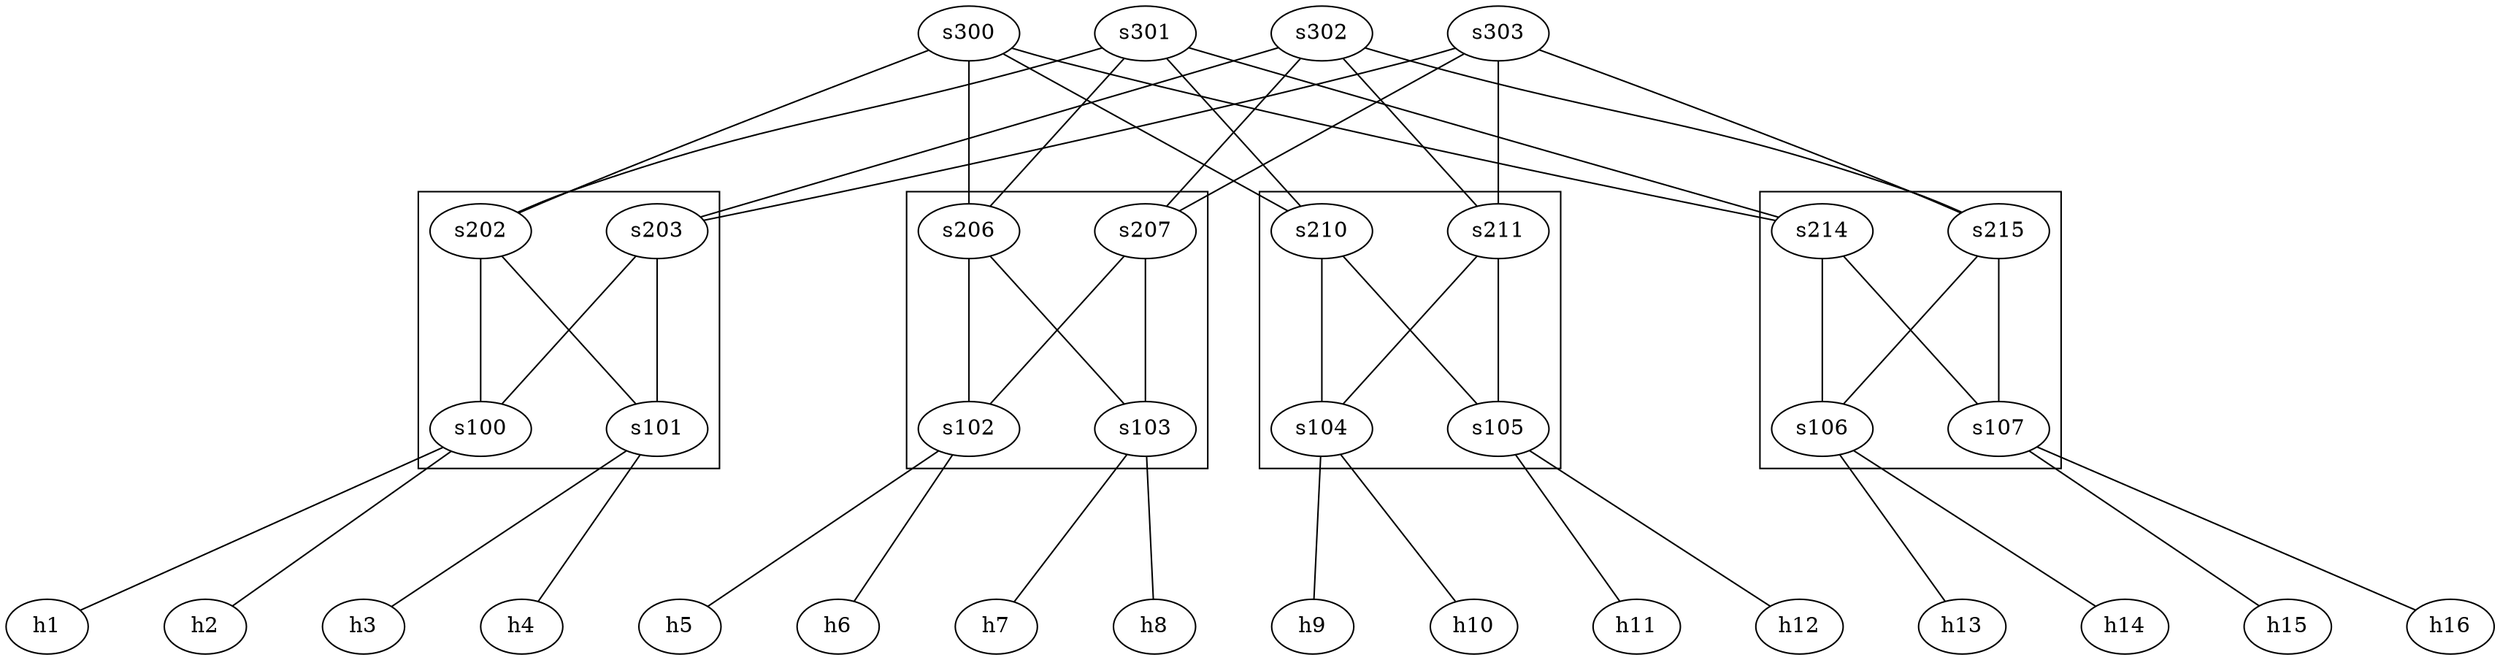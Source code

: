 strict graph G {
  newrank=true;
  graph [ranksep="1.3",nodesep="0.7"];
  subgraph cluster_1 {
    s100 -- s101 [style=invis];
    s202 -- s203 [style=invis];

    s203 -- s100;
    s203 -- s101;
    s202 -- s100;
    s202 -- s101;
  }
  subgraph cluster_2 {
    s214 -- s106;
    s215 -- s106;
    s107 -- s214;
    s107 -- s215;
  }
  subgraph cluster_3 {
    s102 -- s207;
    s102 -- s206;
    s206 -- s103;
    s207 -- s103;
  }
  subgraph cluster_4 {
    s210 -- s104;
    s210 -- s105;
    s211 -- s104;
    s211 -- s105;
  }

  { rank=max;
    h1; h2; h3; h4; h5; h6; h7; h8; h9;
    h10; h11; h12; h13; h14; h15; h16;
  }
  { rank=same s207; s206; s203; s202; s214; s215; s210; s211; }
  { rank=same; s102; s107; s100; s103; s104; s105; s106; s101; }
  { rank=min; s302; s303; s300; s301;}

  s300 -- s301 -- s302 -- s303 [style=invis]
  h1 -- h2 -- h3 -- h4 -- h5 -- h6 -- h7 -- h8 -- h9 -- h10 -- h11 -- h12 -- h13 -- h14 -- h15 -- h16 [style=invis];

  // %%PATH%%

  h8 -- s103;
  h9 -- s104;
  h2 -- s100;
  h3 -- s101;
  h1 -- s100;
  h6 -- s102;
  h7 -- s103;
  h4 -- s101;
  h5 -- s102;
  h14 -- s106;
  h10 -- s104;
  h11 -- s105;
  h12 -- s105;
  h13 -- s106;
  s107 -- h15;
  s107 -- h16;

  s302 -- s215;
  s302 -- s211;
  s207 -- s302;
  s203 -- s302;

  s303 -- s215;
  s303 -- s211;
  s207 -- s303;
  s203 -- s303;

  s300 -- s214;
  s300 -- s210;
  s206 -- s300;
  s202 -- s300;

  s301 -- s214;
  s301 -- s210;
  s206 -- s301;
  s202 -- s301;

}

